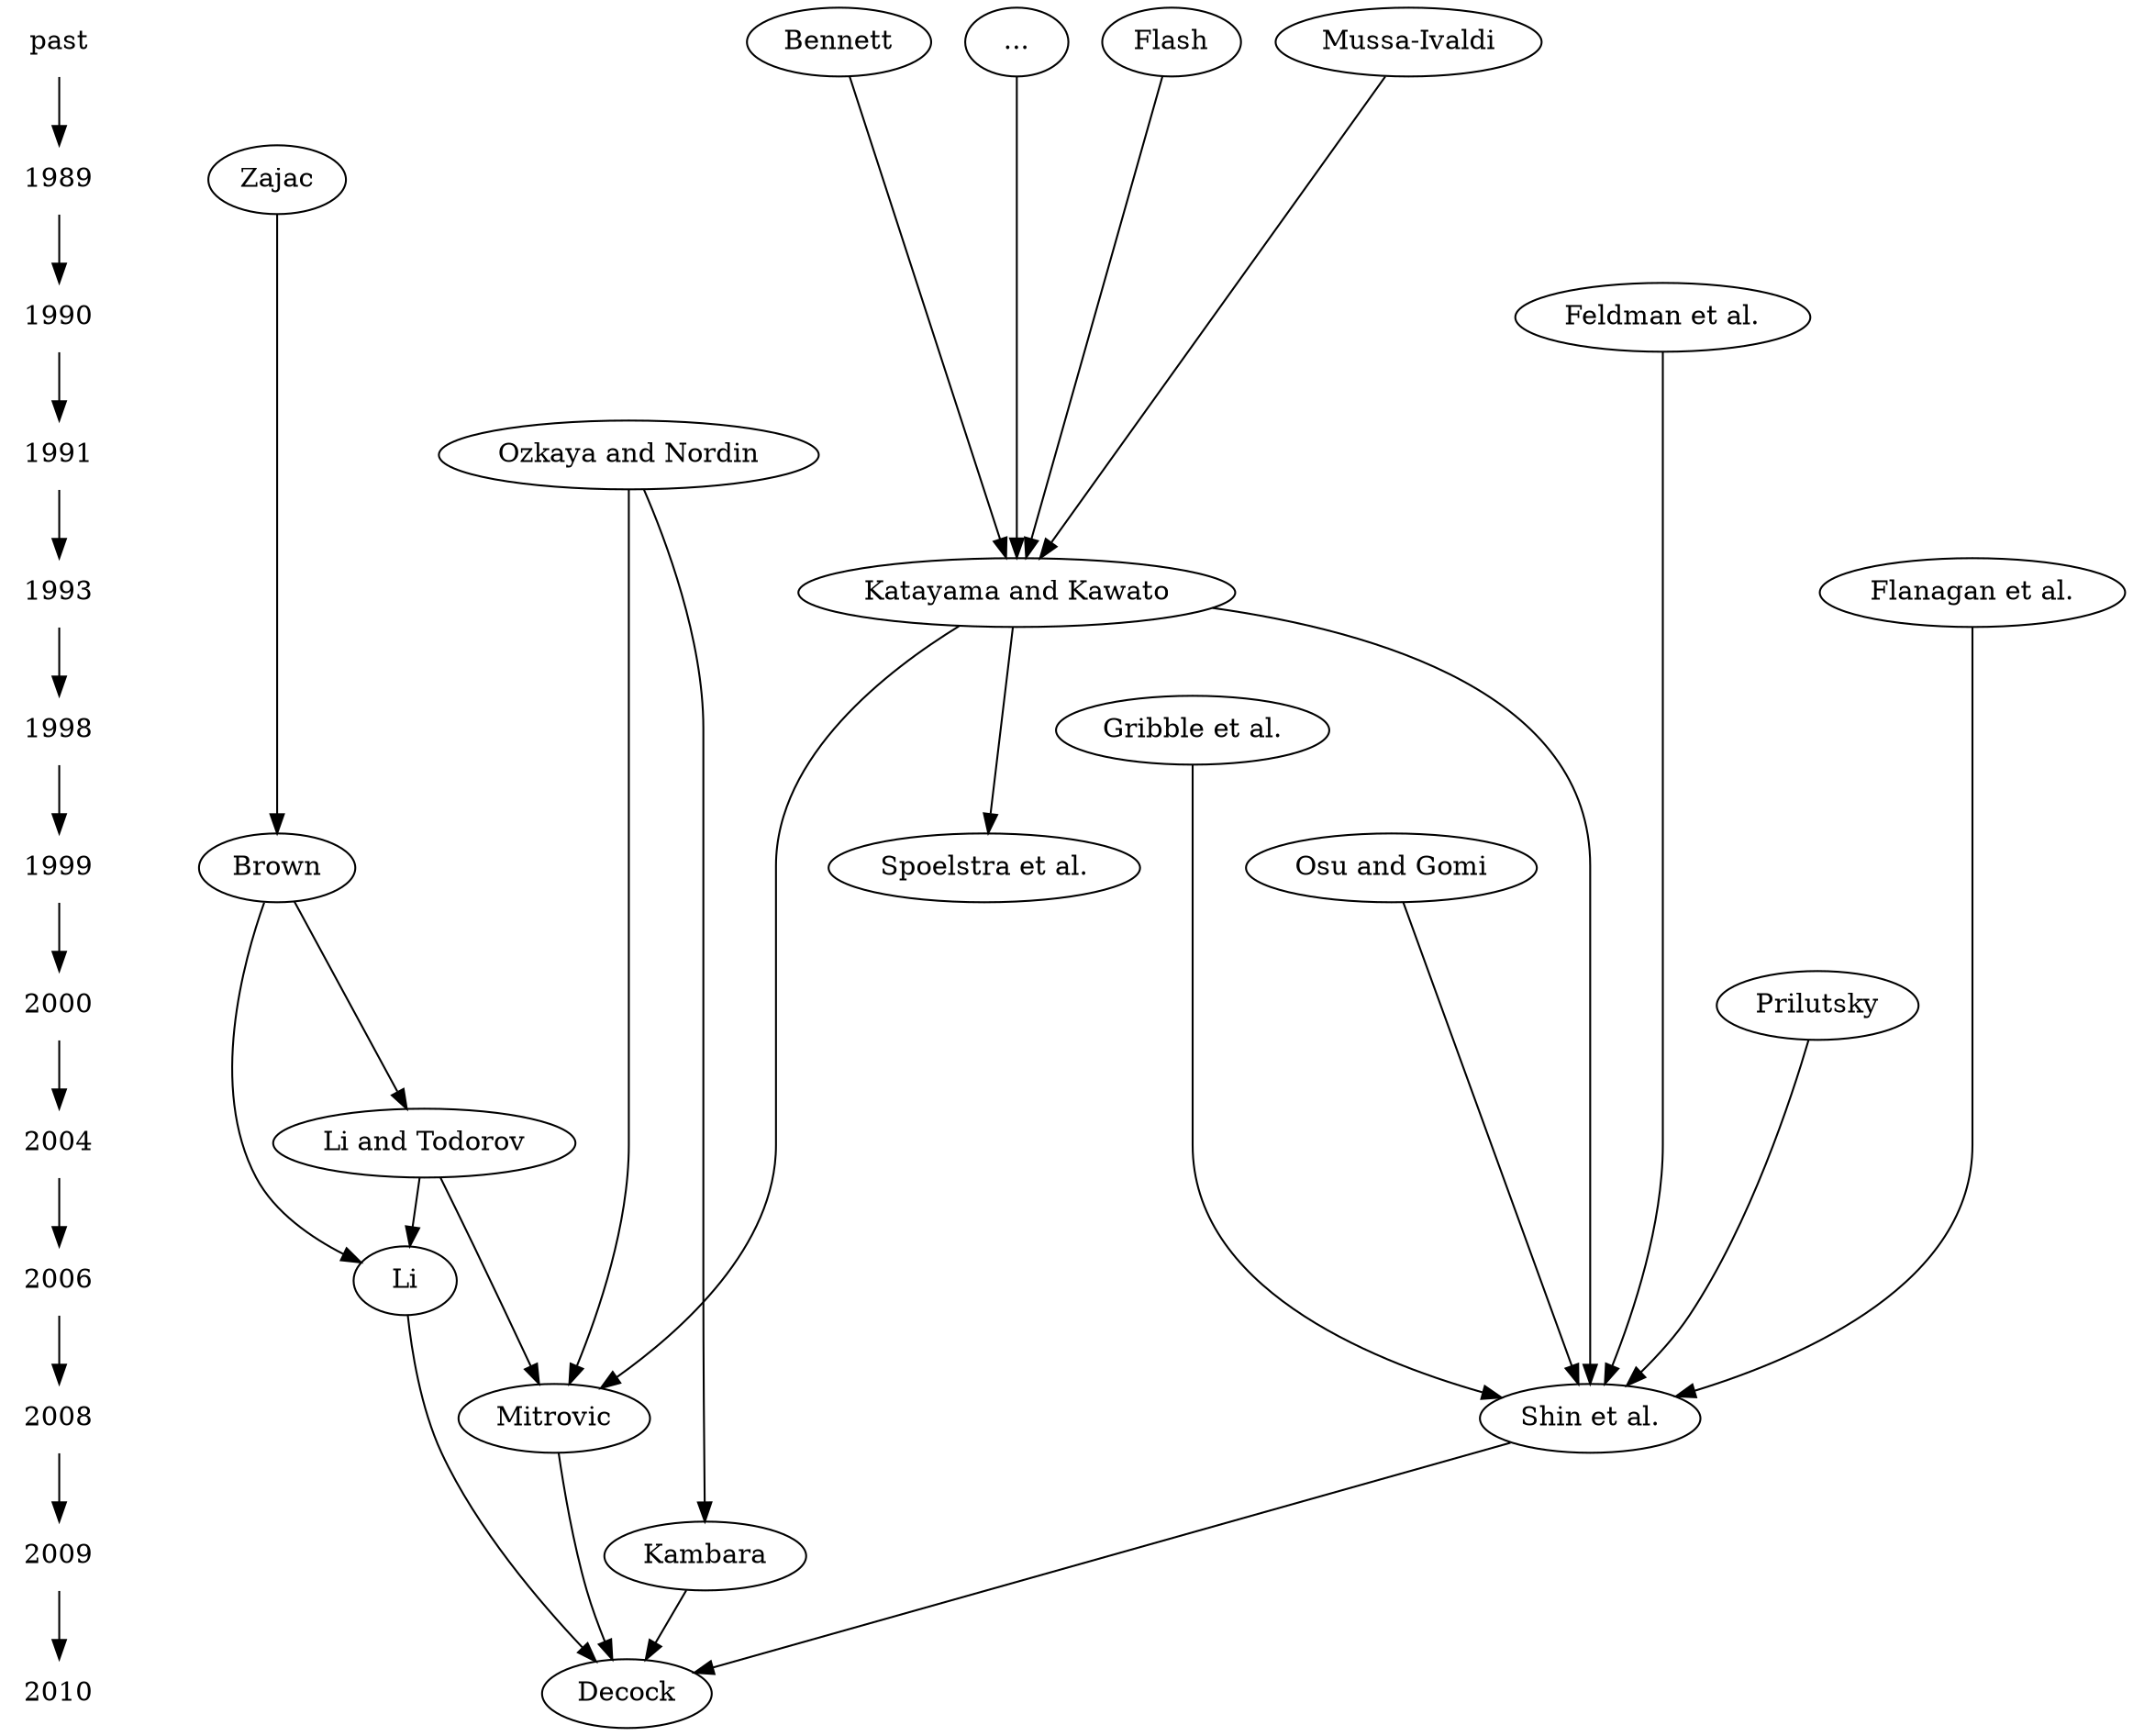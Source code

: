 digraph bib {
    rankstep = 0.75;

    {
        node [shape=plaintext];
        "past" -> 1989 -> 1990 -> 1991 -> 1993 -> 1998 -> 1999 -> 2000 -> 2004 -> 2006 -> 2008 -> 2009 -> 2010;
    }

    { rank = same; "past"; "Flash"; "Mussa-Ivaldi"; "Bennett"; "..."; }
    { rank = same; 1989; "Zajac"; }
    { rank = same; 1990; "Feldman et al."; }
    { rank = same; 1991; "Ozkaya and Nordin"; }
    { rank = same; 1993; "Katayama and Kawato"; "Flanagan et al."; }
    { rank = same; 1998; "Gribble et al."; }
    { rank = same; 1999; "Brown"; "Osu and Gomi"; "Spoelstra et al."; }
    { rank = same; 2000; "Prilutsky"; }
    { rank = same; 2004; "Li and Todorov"; } // 2004 ou 2005 ???
    { rank = same; 2006; "Li"; }
    { rank = same; 2008; "Mitrovic"; "Shin et al."; } // 2008 ou 2009 ???
    { rank = same; 2009; "Kambara"; }
    { rank = same; 2010; "Decock"; }

    "Flash" -> "Katayama and Kawato";
    "Mussa-Ivaldi" -> "Katayama and Kawato";
    "Bennett" -> "Katayama and Kawato";
    "..." -> "Katayama and Kawato";

    "Zajac" -> "Brown";

    "Brown" -> "Li and Todorov";
    "Brown" -> "Li";
    "Katayama and Kawato" -> "Mitrovic";
    "Li and Todorov" -> "Mitrovic";
    "Li and Todorov" -> "Li";
    "Ozkaya and Nordin" -> "Mitrovic";
    "Ozkaya and Nordin" -> "Kambara";

    "Flanagan et al." -> "Shin et al."
    "Feldman et al." -> "Shin et al."
    "Gribble et al." -> "Shin et al."
    "Katayama and Kawato" -> "Shin et al."
    "Osu and Gomi" -> "Shin et al."
    "Prilutsky" -> "Shin et al."

    "Katayama and Kawato" -> "Spoelstra et al."

//    "Li and Todorov" -> "Decock";
//    "Mitrovic" -> "Decock";
//    "Kambara" -> "Decock";
    "Li" -> "Decock";
    "Mitrovic" -> "Decock";
    "Kambara" -> "Decock";
    "Shin et al." -> "Decock";
}
